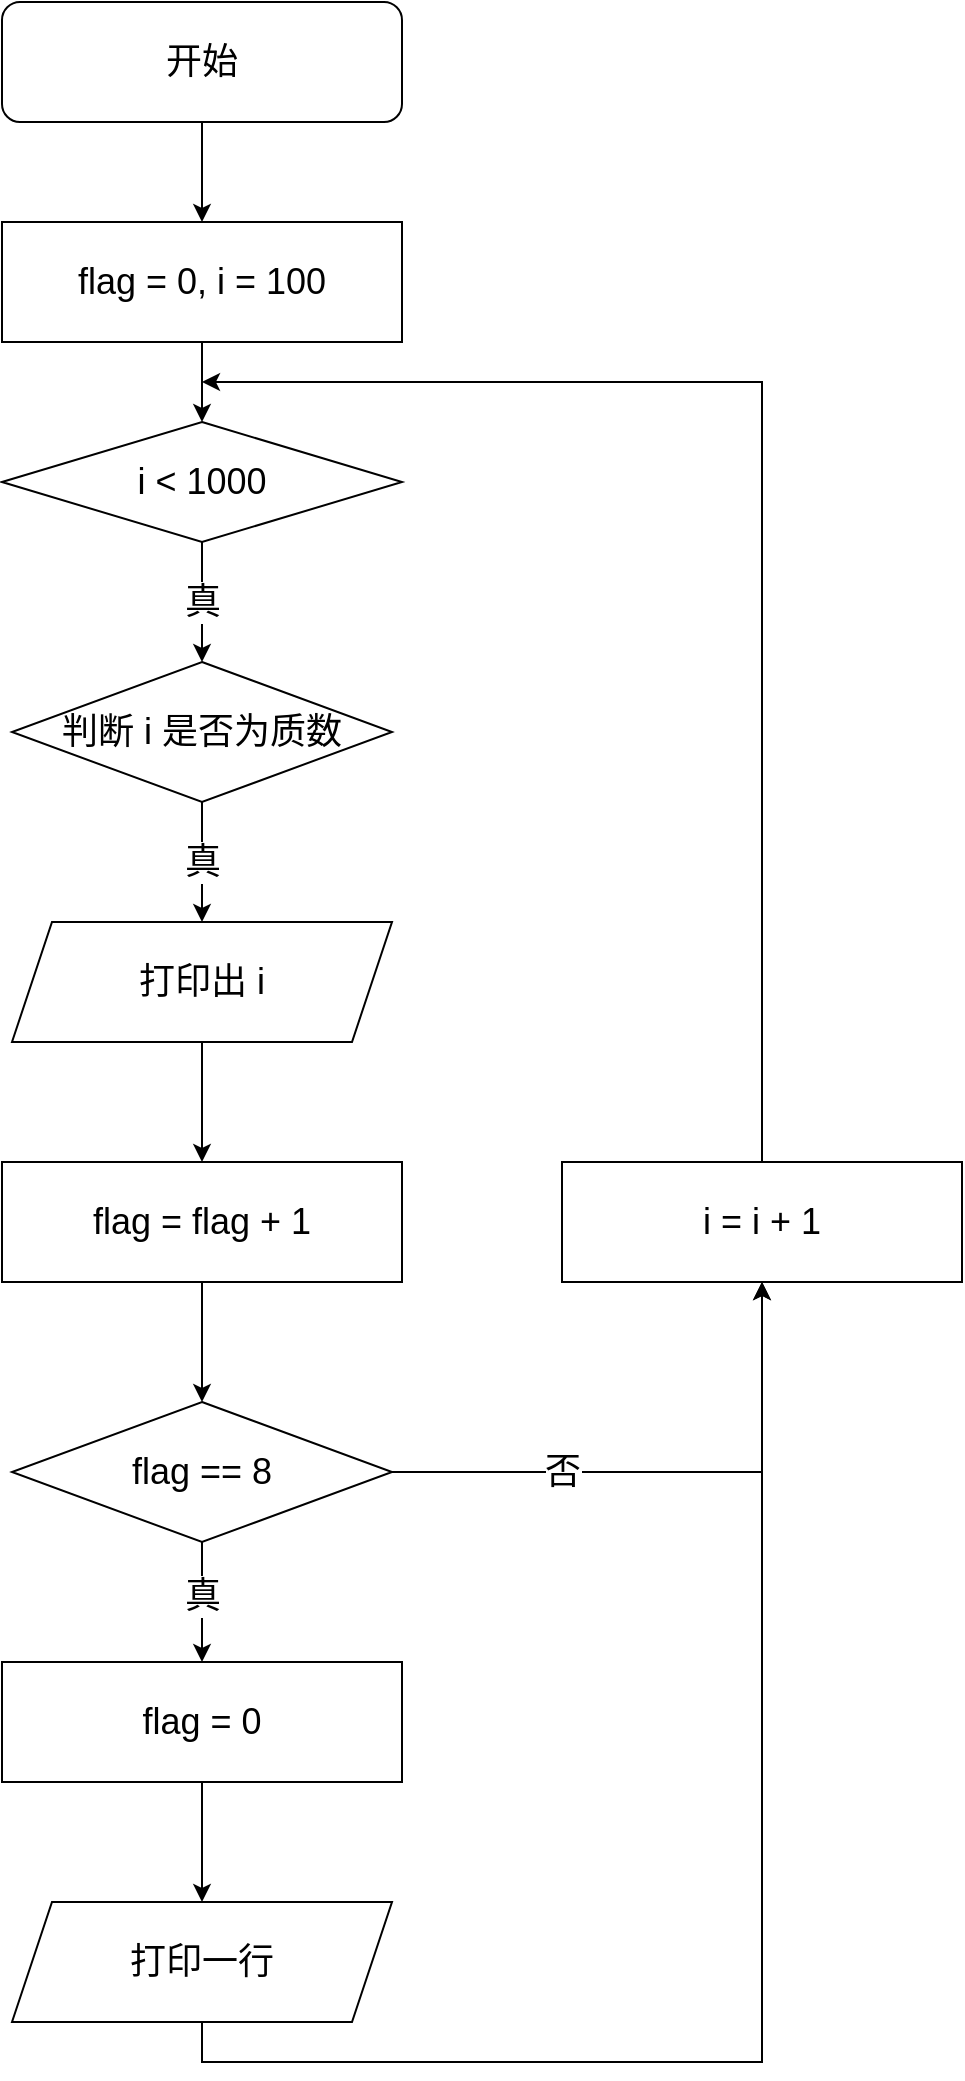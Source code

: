 <mxfile version="15.4.0" type="device"><diagram id="C5RBs43oDa-KdzZeNtuy" name="Page-1"><mxGraphModel dx="946" dy="672" grid="1" gridSize="10" guides="1" tooltips="1" connect="1" arrows="1" fold="1" page="1" pageScale="1" pageWidth="827" pageHeight="1169" math="0" shadow="0"><root><mxCell id="WIyWlLk6GJQsqaUBKTNV-0"/><mxCell id="WIyWlLk6GJQsqaUBKTNV-1" parent="WIyWlLk6GJQsqaUBKTNV-0"/><mxCell id="nB3tUkGnEkWMx0mye2JD-1" style="edgeStyle=orthogonalEdgeStyle;rounded=0;orthogonalLoop=1;jettySize=auto;html=1;exitX=0.5;exitY=1;exitDx=0;exitDy=0;entryX=0.5;entryY=0;entryDx=0;entryDy=0;fontSize=18;" parent="WIyWlLk6GJQsqaUBKTNV-1" source="WIyWlLk6GJQsqaUBKTNV-3" target="nB3tUkGnEkWMx0mye2JD-0" edge="1"><mxGeometry relative="1" as="geometry"/></mxCell><mxCell id="WIyWlLk6GJQsqaUBKTNV-3" value="开始" style="rounded=1;whiteSpace=wrap;html=1;fontSize=18;glass=0;strokeWidth=1;shadow=0;" parent="WIyWlLk6GJQsqaUBKTNV-1" vertex="1"><mxGeometry x="120" y="30" width="200" height="60" as="geometry"/></mxCell><mxCell id="nB3tUkGnEkWMx0mye2JD-3" style="edgeStyle=orthogonalEdgeStyle;rounded=0;orthogonalLoop=1;jettySize=auto;html=1;exitX=0.5;exitY=1;exitDx=0;exitDy=0;entryX=0.5;entryY=0;entryDx=0;entryDy=0;fontSize=18;" parent="WIyWlLk6GJQsqaUBKTNV-1" source="nB3tUkGnEkWMx0mye2JD-0" target="nB3tUkGnEkWMx0mye2JD-2" edge="1"><mxGeometry relative="1" as="geometry"/></mxCell><mxCell id="nB3tUkGnEkWMx0mye2JD-0" value="flag = 0, i = 100" style="rounded=0;whiteSpace=wrap;html=1;fontSize=18;" parent="WIyWlLk6GJQsqaUBKTNV-1" vertex="1"><mxGeometry x="120" y="140" width="200" height="60" as="geometry"/></mxCell><mxCell id="nB3tUkGnEkWMx0mye2JD-6" value="真" style="edgeStyle=orthogonalEdgeStyle;rounded=0;orthogonalLoop=1;jettySize=auto;html=1;exitX=0.5;exitY=1;exitDx=0;exitDy=0;entryX=0.5;entryY=0;entryDx=0;entryDy=0;fontSize=18;" parent="WIyWlLk6GJQsqaUBKTNV-1" source="nB3tUkGnEkWMx0mye2JD-2" target="5YlXWZ6xhs-vt5FWfzRU-1" edge="1"><mxGeometry relative="1" as="geometry"><mxPoint x="220" y="320" as="targetPoint"/></mxGeometry></mxCell><mxCell id="nB3tUkGnEkWMx0mye2JD-2" value="i &amp;lt; 1000" style="rhombus;whiteSpace=wrap;html=1;fontSize=18;" parent="WIyWlLk6GJQsqaUBKTNV-1" vertex="1"><mxGeometry x="120" y="240" width="200" height="60" as="geometry"/></mxCell><mxCell id="5YlXWZ6xhs-vt5FWfzRU-5" value="真" style="edgeStyle=orthogonalEdgeStyle;rounded=0;orthogonalLoop=1;jettySize=auto;html=1;exitX=0.5;exitY=1;exitDx=0;exitDy=0;entryX=0.5;entryY=0;entryDx=0;entryDy=0;fontSize=18;" edge="1" parent="WIyWlLk6GJQsqaUBKTNV-1" source="5YlXWZ6xhs-vt5FWfzRU-1" target="5YlXWZ6xhs-vt5FWfzRU-4"><mxGeometry relative="1" as="geometry"/></mxCell><mxCell id="5YlXWZ6xhs-vt5FWfzRU-1" value="判断 i 是否为质数" style="rhombus;whiteSpace=wrap;html=1;fontSize=18;" vertex="1" parent="WIyWlLk6GJQsqaUBKTNV-1"><mxGeometry x="125" y="360" width="190" height="70" as="geometry"/></mxCell><mxCell id="5YlXWZ6xhs-vt5FWfzRU-10" value="" style="edgeStyle=orthogonalEdgeStyle;rounded=0;orthogonalLoop=1;jettySize=auto;html=1;fontSize=18;" edge="1" parent="WIyWlLk6GJQsqaUBKTNV-1" source="5YlXWZ6xhs-vt5FWfzRU-4" target="5YlXWZ6xhs-vt5FWfzRU-7"><mxGeometry relative="1" as="geometry"/></mxCell><mxCell id="5YlXWZ6xhs-vt5FWfzRU-4" value="打印出 i" style="shape=parallelogram;perimeter=parallelogramPerimeter;whiteSpace=wrap;html=1;fixedSize=1;fontSize=18;" vertex="1" parent="WIyWlLk6GJQsqaUBKTNV-1"><mxGeometry x="125" y="490" width="190" height="60" as="geometry"/></mxCell><mxCell id="5YlXWZ6xhs-vt5FWfzRU-13" style="edgeStyle=orthogonalEdgeStyle;rounded=0;orthogonalLoop=1;jettySize=auto;html=1;exitX=0.5;exitY=1;exitDx=0;exitDy=0;entryX=0.5;entryY=0;entryDx=0;entryDy=0;fontSize=18;" edge="1" parent="WIyWlLk6GJQsqaUBKTNV-1" source="5YlXWZ6xhs-vt5FWfzRU-7" target="5YlXWZ6xhs-vt5FWfzRU-12"><mxGeometry relative="1" as="geometry"/></mxCell><mxCell id="5YlXWZ6xhs-vt5FWfzRU-7" value="flag = flag + 1" style="rounded=0;whiteSpace=wrap;html=1;fontSize=18;" vertex="1" parent="WIyWlLk6GJQsqaUBKTNV-1"><mxGeometry x="120" y="610" width="200" height="60" as="geometry"/></mxCell><mxCell id="5YlXWZ6xhs-vt5FWfzRU-16" value="" style="edgeStyle=orthogonalEdgeStyle;rounded=0;orthogonalLoop=1;jettySize=auto;html=1;fontSize=18;" edge="1" parent="WIyWlLk6GJQsqaUBKTNV-1" source="5YlXWZ6xhs-vt5FWfzRU-12" target="5YlXWZ6xhs-vt5FWfzRU-14"><mxGeometry relative="1" as="geometry"/></mxCell><mxCell id="5YlXWZ6xhs-vt5FWfzRU-18" value="真" style="edgeLabel;html=1;align=center;verticalAlign=middle;resizable=0;points=[];fontSize=18;" vertex="1" connectable="0" parent="5YlXWZ6xhs-vt5FWfzRU-16"><mxGeometry x="-0.1" relative="1" as="geometry"><mxPoint as="offset"/></mxGeometry></mxCell><mxCell id="5YlXWZ6xhs-vt5FWfzRU-21" style="edgeStyle=orthogonalEdgeStyle;rounded=0;orthogonalLoop=1;jettySize=auto;html=1;exitX=1;exitY=0.5;exitDx=0;exitDy=0;entryX=0.5;entryY=1;entryDx=0;entryDy=0;fontSize=18;" edge="1" parent="WIyWlLk6GJQsqaUBKTNV-1" source="5YlXWZ6xhs-vt5FWfzRU-12" target="5YlXWZ6xhs-vt5FWfzRU-20"><mxGeometry relative="1" as="geometry"/></mxCell><mxCell id="5YlXWZ6xhs-vt5FWfzRU-23" value="否" style="edgeLabel;html=1;align=center;verticalAlign=middle;resizable=0;points=[];fontSize=18;" vertex="1" connectable="0" parent="5YlXWZ6xhs-vt5FWfzRU-21"><mxGeometry x="-0.479" y="4" relative="1" as="geometry"><mxPoint x="12" y="4" as="offset"/></mxGeometry></mxCell><mxCell id="5YlXWZ6xhs-vt5FWfzRU-12" value="flag == 8" style="rhombus;whiteSpace=wrap;html=1;fontSize=18;" vertex="1" parent="WIyWlLk6GJQsqaUBKTNV-1"><mxGeometry x="125" y="730" width="190" height="70" as="geometry"/></mxCell><mxCell id="5YlXWZ6xhs-vt5FWfzRU-17" value="" style="edgeStyle=orthogonalEdgeStyle;rounded=0;orthogonalLoop=1;jettySize=auto;html=1;fontSize=18;" edge="1" parent="WIyWlLk6GJQsqaUBKTNV-1" source="5YlXWZ6xhs-vt5FWfzRU-14" target="5YlXWZ6xhs-vt5FWfzRU-15"><mxGeometry relative="1" as="geometry"/></mxCell><mxCell id="5YlXWZ6xhs-vt5FWfzRU-14" value="flag = 0" style="rounded=0;whiteSpace=wrap;html=1;fontSize=18;" vertex="1" parent="WIyWlLk6GJQsqaUBKTNV-1"><mxGeometry x="120" y="860" width="200" height="60" as="geometry"/></mxCell><mxCell id="5YlXWZ6xhs-vt5FWfzRU-22" style="edgeStyle=orthogonalEdgeStyle;rounded=0;orthogonalLoop=1;jettySize=auto;html=1;exitX=0.5;exitY=1;exitDx=0;exitDy=0;entryX=0.5;entryY=1;entryDx=0;entryDy=0;fontSize=18;" edge="1" parent="WIyWlLk6GJQsqaUBKTNV-1" source="5YlXWZ6xhs-vt5FWfzRU-15" target="5YlXWZ6xhs-vt5FWfzRU-20"><mxGeometry relative="1" as="geometry"/></mxCell><mxCell id="5YlXWZ6xhs-vt5FWfzRU-15" value="打印一行" style="shape=parallelogram;perimeter=parallelogramPerimeter;whiteSpace=wrap;html=1;fixedSize=1;fontSize=18;" vertex="1" parent="WIyWlLk6GJQsqaUBKTNV-1"><mxGeometry x="125" y="980" width="190" height="60" as="geometry"/></mxCell><mxCell id="5YlXWZ6xhs-vt5FWfzRU-24" style="edgeStyle=orthogonalEdgeStyle;rounded=0;orthogonalLoop=1;jettySize=auto;html=1;exitX=0.5;exitY=0;exitDx=0;exitDy=0;fontSize=18;" edge="1" parent="WIyWlLk6GJQsqaUBKTNV-1" source="5YlXWZ6xhs-vt5FWfzRU-20"><mxGeometry relative="1" as="geometry"><mxPoint x="220" y="220" as="targetPoint"/><Array as="points"><mxPoint x="500" y="220"/></Array></mxGeometry></mxCell><mxCell id="5YlXWZ6xhs-vt5FWfzRU-20" value="i = i + 1" style="rounded=0;whiteSpace=wrap;html=1;fontSize=18;" vertex="1" parent="WIyWlLk6GJQsqaUBKTNV-1"><mxGeometry x="400" y="610" width="200" height="60" as="geometry"/></mxCell></root></mxGraphModel></diagram></mxfile>